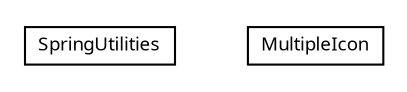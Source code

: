 #!/usr/local/bin/dot
#
# Class diagram 
# Generated by UMLGraph version R5_6 (http://www.umlgraph.org/)
#

digraph G {
	edge [fontname="Trebuchet MS",fontsize=10,labelfontname="Trebuchet MS",labelfontsize=10];
	node [fontname="Trebuchet MS",fontsize=10,shape=plaintext];
	nodesep=0.25;
	ranksep=0.5;
	// se.cambio.cds.formgen.view.util.SpringUtilities
	c57232 [label=<<table title="se.cambio.cds.formgen.view.util.SpringUtilities" border="0" cellborder="1" cellspacing="0" cellpadding="2" port="p" href="./SpringUtilities.html">
		<tr><td><table border="0" cellspacing="0" cellpadding="1">
<tr><td align="center" balign="center"><font face="Trebuchet MS"> SpringUtilities </font></td></tr>
		</table></td></tr>
		</table>>, URL="./SpringUtilities.html", fontname="Trebuchet MS", fontcolor="black", fontsize=9.0];
	// se.cambio.cds.formgen.view.util.MultipleIcon
	c57233 [label=<<table title="se.cambio.cds.formgen.view.util.MultipleIcon" border="0" cellborder="1" cellspacing="0" cellpadding="2" port="p" href="./MultipleIcon.html">
		<tr><td><table border="0" cellspacing="0" cellpadding="1">
<tr><td align="center" balign="center"><font face="Trebuchet MS"> MultipleIcon </font></td></tr>
		</table></td></tr>
		</table>>, URL="./MultipleIcon.html", fontname="Trebuchet MS", fontcolor="black", fontsize=9.0];
}

